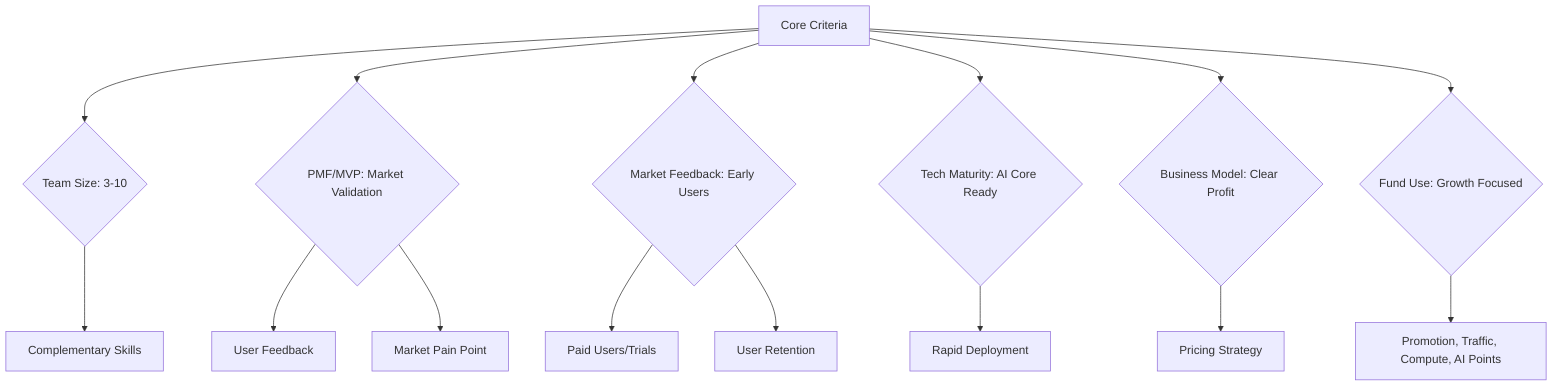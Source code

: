 flowchart TD
    A[Core Criteria] --> B{Team Size: 3-10}
    A --> C{PMF/MVP: Market Validation}
    A --> D{Market Feedback: Early Users}
    A --> E{Tech Maturity: AI Core Ready}
    A --> F{Business Model: Clear Profit}
    A --> G{Fund Use: Growth Focused}
    B --> H[Complementary Skills]
    C --> I[User Feedback]
    C --> J[Market Pain Point]
    D --> K[Paid Users/Trials]
    D --> L[User Retention]
    E --> M[Rapid Deployment]
    F --> N[Pricing Strategy]
    G --> O[Promotion, Traffic, Compute, AI Points]